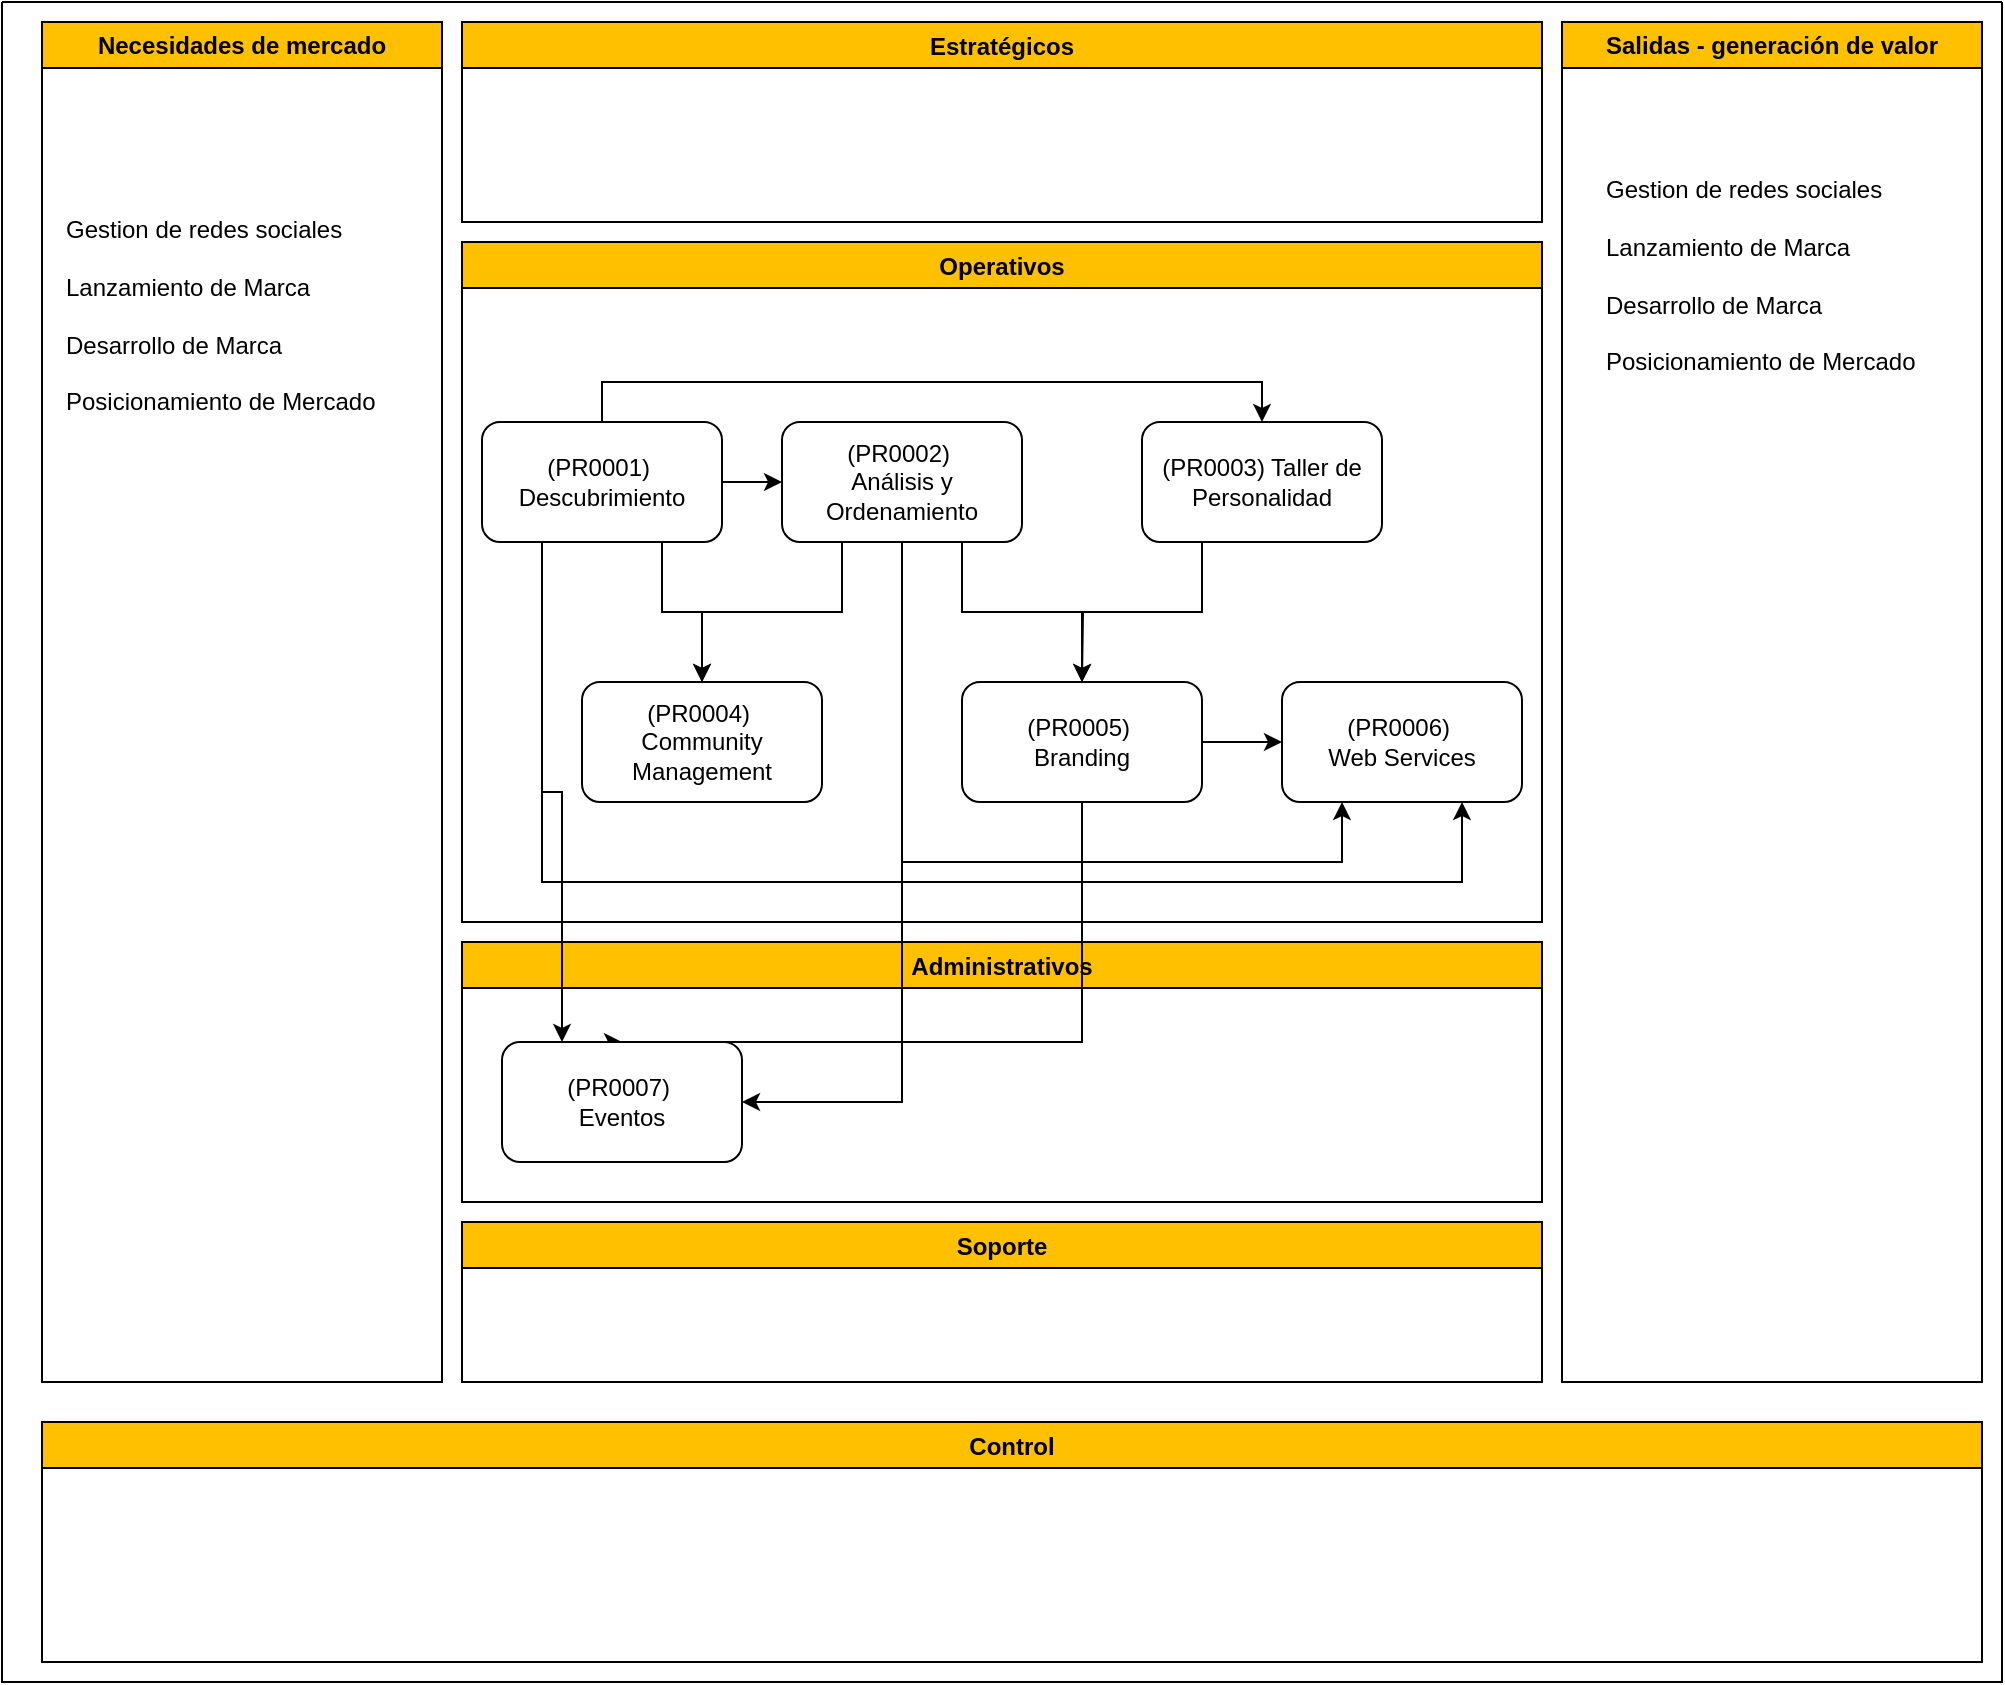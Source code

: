 <mxfile version="24.7.14" pages="4">
  <diagram name="Página-1" id="qACheUv4EkO8liwAzUcL">
    <mxGraphModel dx="2284" dy="772" grid="1" gridSize="10" guides="1" tooltips="1" connect="1" arrows="1" fold="1" page="1" pageScale="1" pageWidth="850" pageHeight="1100" math="0" shadow="0">
      <root>
        <mxCell id="0" />
        <mxCell id="1" parent="0" />
        <mxCell id="7ghBcvJQ042745n4Hg-b-3" value="Salidas - generación de valor" style="swimlane;whiteSpace=wrap;html=1;fillColor=#FFC000;fontColor=#000000;strokeColor=#000000;" vertex="1" parent="1">
          <mxGeometry x="610" y="190" width="210" height="680" as="geometry" />
        </mxCell>
        <mxCell id="7ghBcvJQ042745n4Hg-b-4" value="Estratégicos" style="swimlane;fillColor=#FFC000;" vertex="1" parent="1">
          <mxGeometry x="60" y="190" width="540" height="100" as="geometry" />
        </mxCell>
        <mxCell id="7ghBcvJQ042745n4Hg-b-5" value="Administrativos" style="swimlane;fillColor=#FFC000;" vertex="1" parent="1">
          <mxGeometry x="60" y="650" width="540" height="130" as="geometry" />
        </mxCell>
        <mxCell id="7ghBcvJQ042745n4Hg-b-6" value="Operativos" style="swimlane;fillColor=#FFC000;" vertex="1" parent="1">
          <mxGeometry x="60" y="300" width="540" height="340" as="geometry">
            <mxRectangle x="60" y="300" width="100" height="30" as="alternateBounds" />
          </mxGeometry>
        </mxCell>
        <mxCell id="7ghBcvJQ042745n4Hg-b-9" value="" style="swimlane;startSize=0;" vertex="1" parent="1">
          <mxGeometry x="-170" y="180" width="1000" height="840" as="geometry">
            <mxRectangle x="-170" y="180" width="50" height="40" as="alternateBounds" />
          </mxGeometry>
        </mxCell>
        <mxCell id="7ghBcvJQ042745n4Hg-b-19" style="edgeStyle=orthogonalEdgeStyle;rounded=0;orthogonalLoop=1;jettySize=auto;html=1;exitX=1;exitY=0.5;exitDx=0;exitDy=0;entryX=0;entryY=0.5;entryDx=0;entryDy=0;" edge="1" parent="7ghBcvJQ042745n4Hg-b-9" source="7ghBcvJQ042745n4Hg-b-12" target="7ghBcvJQ042745n4Hg-b-15">
          <mxGeometry relative="1" as="geometry" />
        </mxCell>
        <mxCell id="7ghBcvJQ042745n4Hg-b-20" style="edgeStyle=orthogonalEdgeStyle;rounded=0;orthogonalLoop=1;jettySize=auto;html=1;exitX=0.5;exitY=0;exitDx=0;exitDy=0;entryX=0.5;entryY=0;entryDx=0;entryDy=0;" edge="1" parent="7ghBcvJQ042745n4Hg-b-9" source="7ghBcvJQ042745n4Hg-b-12" target="7ghBcvJQ042745n4Hg-b-13">
          <mxGeometry relative="1" as="geometry" />
        </mxCell>
        <mxCell id="7ghBcvJQ042745n4Hg-b-21" style="edgeStyle=orthogonalEdgeStyle;rounded=0;orthogonalLoop=1;jettySize=auto;html=1;exitX=0.75;exitY=1;exitDx=0;exitDy=0;" edge="1" parent="7ghBcvJQ042745n4Hg-b-9" source="7ghBcvJQ042745n4Hg-b-12" target="7ghBcvJQ042745n4Hg-b-14">
          <mxGeometry relative="1" as="geometry" />
        </mxCell>
        <mxCell id="7ghBcvJQ042745n4Hg-b-26" style="edgeStyle=orthogonalEdgeStyle;rounded=0;orthogonalLoop=1;jettySize=auto;html=1;exitX=0.25;exitY=1;exitDx=0;exitDy=0;entryX=0.75;entryY=1;entryDx=0;entryDy=0;" edge="1" parent="7ghBcvJQ042745n4Hg-b-9" source="7ghBcvJQ042745n4Hg-b-12" target="7ghBcvJQ042745n4Hg-b-17">
          <mxGeometry relative="1" as="geometry">
            <Array as="points">
              <mxPoint x="270" y="440" />
              <mxPoint x="730" y="440" />
            </Array>
          </mxGeometry>
        </mxCell>
        <mxCell id="7ghBcvJQ042745n4Hg-b-31" style="edgeStyle=orthogonalEdgeStyle;rounded=0;orthogonalLoop=1;jettySize=auto;html=1;exitX=0.25;exitY=1;exitDx=0;exitDy=0;entryX=0.25;entryY=0;entryDx=0;entryDy=0;" edge="1" parent="7ghBcvJQ042745n4Hg-b-9" source="7ghBcvJQ042745n4Hg-b-12" target="7ghBcvJQ042745n4Hg-b-18">
          <mxGeometry relative="1" as="geometry" />
        </mxCell>
        <mxCell id="7ghBcvJQ042745n4Hg-b-12" value="(PR0001)&amp;nbsp;&lt;div&gt;&lt;span style=&quot;background-color: initial;&quot;&gt;Descubrimiento&lt;/span&gt;&lt;/div&gt;" style="rounded=1;html=1;whiteSpace=wrap;" vertex="1" parent="7ghBcvJQ042745n4Hg-b-9">
          <mxGeometry x="240" y="210" width="120" height="60" as="geometry" />
        </mxCell>
        <mxCell id="7ghBcvJQ042745n4Hg-b-29" style="edgeStyle=orthogonalEdgeStyle;rounded=0;orthogonalLoop=1;jettySize=auto;html=1;exitX=1;exitY=0.5;exitDx=0;exitDy=0;entryX=0;entryY=0.5;entryDx=0;entryDy=0;" edge="1" parent="7ghBcvJQ042745n4Hg-b-9" source="7ghBcvJQ042745n4Hg-b-16" target="7ghBcvJQ042745n4Hg-b-17">
          <mxGeometry relative="1" as="geometry" />
        </mxCell>
        <mxCell id="7ghBcvJQ042745n4Hg-b-33" style="edgeStyle=orthogonalEdgeStyle;rounded=0;orthogonalLoop=1;jettySize=auto;html=1;exitX=0.5;exitY=1;exitDx=0;exitDy=0;entryX=0.5;entryY=0;entryDx=0;entryDy=0;" edge="1" parent="7ghBcvJQ042745n4Hg-b-9" source="7ghBcvJQ042745n4Hg-b-16" target="7ghBcvJQ042745n4Hg-b-18">
          <mxGeometry relative="1" as="geometry">
            <Array as="points">
              <mxPoint x="540" y="520" />
              <mxPoint x="300" y="520" />
            </Array>
          </mxGeometry>
        </mxCell>
        <mxCell id="7ghBcvJQ042745n4Hg-b-16" value="(PR0005)&amp;nbsp;&lt;div&gt;&lt;span style=&quot;background-color: initial;&quot;&gt;Branding&lt;/span&gt;&lt;/div&gt;" style="rounded=1;html=1;whiteSpace=wrap;" vertex="1" parent="7ghBcvJQ042745n4Hg-b-9">
          <mxGeometry x="480" y="340" width="120" height="60" as="geometry" />
        </mxCell>
        <mxCell id="7ghBcvJQ042745n4Hg-b-22" style="edgeStyle=orthogonalEdgeStyle;rounded=0;orthogonalLoop=1;jettySize=auto;html=1;exitX=0.25;exitY=1;exitDx=0;exitDy=0;entryX=0.5;entryY=0;entryDx=0;entryDy=0;" edge="1" parent="7ghBcvJQ042745n4Hg-b-9" source="7ghBcvJQ042745n4Hg-b-15" target="7ghBcvJQ042745n4Hg-b-14">
          <mxGeometry relative="1" as="geometry" />
        </mxCell>
        <mxCell id="7ghBcvJQ042745n4Hg-b-24" style="edgeStyle=orthogonalEdgeStyle;rounded=0;orthogonalLoop=1;jettySize=auto;html=1;exitX=0.75;exitY=1;exitDx=0;exitDy=0;entryX=0.5;entryY=0;entryDx=0;entryDy=0;" edge="1" parent="7ghBcvJQ042745n4Hg-b-9" source="7ghBcvJQ042745n4Hg-b-15" target="7ghBcvJQ042745n4Hg-b-16">
          <mxGeometry relative="1" as="geometry" />
        </mxCell>
        <mxCell id="7ghBcvJQ042745n4Hg-b-27" style="edgeStyle=orthogonalEdgeStyle;rounded=0;orthogonalLoop=1;jettySize=auto;html=1;exitX=0.5;exitY=1;exitDx=0;exitDy=0;entryX=0.25;entryY=1;entryDx=0;entryDy=0;" edge="1" parent="7ghBcvJQ042745n4Hg-b-9" source="7ghBcvJQ042745n4Hg-b-15" target="7ghBcvJQ042745n4Hg-b-17">
          <mxGeometry relative="1" as="geometry">
            <Array as="points">
              <mxPoint x="450" y="430" />
              <mxPoint x="670" y="430" />
            </Array>
          </mxGeometry>
        </mxCell>
        <mxCell id="7ghBcvJQ042745n4Hg-b-32" style="edgeStyle=orthogonalEdgeStyle;rounded=0;orthogonalLoop=1;jettySize=auto;html=1;exitX=0.5;exitY=1;exitDx=0;exitDy=0;entryX=1;entryY=0.5;entryDx=0;entryDy=0;" edge="1" parent="7ghBcvJQ042745n4Hg-b-9" source="7ghBcvJQ042745n4Hg-b-15" target="7ghBcvJQ042745n4Hg-b-18">
          <mxGeometry relative="1" as="geometry" />
        </mxCell>
        <mxCell id="7ghBcvJQ042745n4Hg-b-15" value="(PR0002)&amp;nbsp;&lt;div&gt;&lt;span style=&quot;background-color: initial;&quot;&gt;Análisis y Ordenamiento&lt;/span&gt;&lt;/div&gt;" style="rounded=1;html=1;whiteSpace=wrap;" vertex="1" parent="7ghBcvJQ042745n4Hg-b-9">
          <mxGeometry x="390" y="210" width="120" height="60" as="geometry" />
        </mxCell>
        <mxCell id="7ghBcvJQ042745n4Hg-b-14" value="(PR0004)&amp;nbsp;&lt;div&gt;&lt;span style=&quot;background-color: initial;&quot;&gt;Community Management&lt;/span&gt;&lt;/div&gt;" style="rounded=1;html=1;whiteSpace=wrap;" vertex="1" parent="7ghBcvJQ042745n4Hg-b-9">
          <mxGeometry x="290" y="340" width="120" height="60" as="geometry" />
        </mxCell>
        <mxCell id="7ghBcvJQ042745n4Hg-b-25" style="edgeStyle=orthogonalEdgeStyle;rounded=0;orthogonalLoop=1;jettySize=auto;html=1;exitX=0.25;exitY=1;exitDx=0;exitDy=0;" edge="1" parent="7ghBcvJQ042745n4Hg-b-9" source="7ghBcvJQ042745n4Hg-b-13">
          <mxGeometry relative="1" as="geometry">
            <mxPoint x="540" y="340" as="targetPoint" />
          </mxGeometry>
        </mxCell>
        <mxCell id="7ghBcvJQ042745n4Hg-b-13" value="(PR0003) Taller de Personalidad" style="rounded=1;html=1;whiteSpace=wrap;" vertex="1" parent="7ghBcvJQ042745n4Hg-b-9">
          <mxGeometry x="570" y="210" width="120" height="60" as="geometry" />
        </mxCell>
        <mxCell id="7ghBcvJQ042745n4Hg-b-18" value="(PR0007)&amp;nbsp;&lt;div&gt;Eventos&lt;/div&gt;" style="rounded=1;html=1;whiteSpace=wrap;" vertex="1" parent="7ghBcvJQ042745n4Hg-b-9">
          <mxGeometry x="250" y="520" width="120" height="60" as="geometry" />
        </mxCell>
        <mxCell id="7ghBcvJQ042745n4Hg-b-17" value="(PR0006)&amp;nbsp;&lt;div&gt;Web Services&lt;/div&gt;" style="rounded=1;html=1;whiteSpace=wrap;" vertex="1" parent="7ghBcvJQ042745n4Hg-b-9">
          <mxGeometry x="640" y="340" width="120" height="60" as="geometry" />
        </mxCell>
        <mxCell id="7ghBcvJQ042745n4Hg-b-34" value="Gestion de redes sociales&lt;div&gt;&lt;br&gt;&lt;/div&gt;&lt;div style=&quot;&quot;&gt;Lanzamiento de Marca&lt;/div&gt;&lt;div style=&quot;&quot;&gt;&lt;br&gt;&lt;/div&gt;&lt;div style=&quot;&quot;&gt;Desarrollo de Marca&lt;/div&gt;&lt;div style=&quot;&quot;&gt;&lt;br&gt;&lt;/div&gt;&lt;div style=&quot;&quot;&gt;Posicionamiento de Mercado&lt;/div&gt;" style="text;html=1;align=left;verticalAlign=top;whiteSpace=wrap;rounded=0;" vertex="1" parent="7ghBcvJQ042745n4Hg-b-9">
          <mxGeometry x="30" y="100" width="180" height="340" as="geometry" />
        </mxCell>
        <mxCell id="7ghBcvJQ042745n4Hg-b-35" value="Gestion de redes sociales&lt;div&gt;&lt;br&gt;&lt;/div&gt;&lt;div style=&quot;&quot;&gt;Lanzamiento de Marca&lt;/div&gt;&lt;div style=&quot;&quot;&gt;&lt;br&gt;&lt;/div&gt;&lt;div style=&quot;&quot;&gt;Desarrollo de Marca&lt;/div&gt;&lt;div style=&quot;&quot;&gt;&lt;br&gt;&lt;/div&gt;&lt;div style=&quot;&quot;&gt;Posicionamiento de Mercado&lt;/div&gt;" style="text;html=1;align=left;verticalAlign=top;whiteSpace=wrap;rounded=0;" vertex="1" parent="7ghBcvJQ042745n4Hg-b-9">
          <mxGeometry x="800" y="80" width="180" height="340" as="geometry" />
        </mxCell>
        <mxCell id="7ghBcvJQ042745n4Hg-b-7" value="Control" style="swimlane;fillColor=#FFC000;" vertex="1" parent="7ghBcvJQ042745n4Hg-b-9">
          <mxGeometry x="20" y="710" width="970" height="120" as="geometry" />
        </mxCell>
        <mxCell id="7ghBcvJQ042745n4Hg-b-8" value="Soporte" style="swimlane;fillColor=#FFC000;" vertex="1" parent="1">
          <mxGeometry x="60" y="790" width="540" height="80" as="geometry">
            <mxRectangle x="60" y="790" width="80" height="30" as="alternateBounds" />
          </mxGeometry>
        </mxCell>
        <mxCell id="7ghBcvJQ042745n4Hg-b-38" value="Necesidades de mercado" style="swimlane;whiteSpace=wrap;html=1;fillColor=#FFC000;strokeColor=#000000;" vertex="1" parent="1">
          <mxGeometry x="-150" y="190" width="200" height="680" as="geometry" />
        </mxCell>
      </root>
    </mxGraphModel>
  </diagram>
  <diagram name="Finca San Juan Bosco" id="jCxNES3dfq-0GgchhEaF">
    <mxGraphModel dx="2899" dy="1103" grid="1" gridSize="10" guides="1" tooltips="1" connect="1" arrows="1" fold="1" page="1" pageScale="1" pageWidth="850" pageHeight="1100" math="0" shadow="0">
      <root>
        <mxCell id="rOLu9eMjw-gonEeQVmoe-0" />
        <mxCell id="rOLu9eMjw-gonEeQVmoe-1" parent="rOLu9eMjw-gonEeQVmoe-0" />
        <mxCell id="rOLu9eMjw-gonEeQVmoe-2" value="Salidas - generación de valor" style="swimlane;whiteSpace=wrap;html=1;fillColor=#FFC000;fontColor=#000000;strokeColor=#000000;" vertex="1" parent="rOLu9eMjw-gonEeQVmoe-1">
          <mxGeometry x="610" y="190" width="210" height="680" as="geometry" />
        </mxCell>
        <mxCell id="rOLu9eMjw-gonEeQVmoe-3" value="Estratégicos" style="swimlane;fillColor=#FFC000;" vertex="1" parent="rOLu9eMjw-gonEeQVmoe-1">
          <mxGeometry x="60" y="190" width="540" height="100" as="geometry" />
        </mxCell>
        <mxCell id="rOLu9eMjw-gonEeQVmoe-4" value="Administrativos" style="swimlane;fillColor=#FFC000;" vertex="1" parent="rOLu9eMjw-gonEeQVmoe-1">
          <mxGeometry x="60" y="650" width="540" height="130" as="geometry" />
        </mxCell>
        <mxCell id="rOLu9eMjw-gonEeQVmoe-5" value="Operativos" style="swimlane;fillColor=#FFC000;" vertex="1" parent="rOLu9eMjw-gonEeQVmoe-1">
          <mxGeometry x="60" y="300" width="540" height="340" as="geometry">
            <mxRectangle x="60" y="300" width="100" height="30" as="alternateBounds" />
          </mxGeometry>
        </mxCell>
        <mxCell id="rOLu9eMjw-gonEeQVmoe-6" value="" style="swimlane;startSize=0;" vertex="1" parent="rOLu9eMjw-gonEeQVmoe-1">
          <mxGeometry x="-170" y="180" width="1000" height="840" as="geometry">
            <mxRectangle x="-170" y="180" width="50" height="40" as="alternateBounds" />
          </mxGeometry>
        </mxCell>
        <mxCell id="rOLu9eMjw-gonEeQVmoe-7" style="edgeStyle=orthogonalEdgeStyle;rounded=0;orthogonalLoop=1;jettySize=auto;html=1;exitX=1;exitY=0.5;exitDx=0;exitDy=0;entryX=0;entryY=0.5;entryDx=0;entryDy=0;" edge="1" parent="rOLu9eMjw-gonEeQVmoe-6" source="rOLu9eMjw-gonEeQVmoe-12" target="rOLu9eMjw-gonEeQVmoe-20">
          <mxGeometry relative="1" as="geometry" />
        </mxCell>
        <mxCell id="rOLu9eMjw-gonEeQVmoe-8" style="edgeStyle=orthogonalEdgeStyle;rounded=0;orthogonalLoop=1;jettySize=auto;html=1;exitX=0.5;exitY=0;exitDx=0;exitDy=0;entryX=0.5;entryY=0;entryDx=0;entryDy=0;" edge="1" parent="rOLu9eMjw-gonEeQVmoe-6" source="rOLu9eMjw-gonEeQVmoe-12" target="rOLu9eMjw-gonEeQVmoe-23">
          <mxGeometry relative="1" as="geometry" />
        </mxCell>
        <mxCell id="rOLu9eMjw-gonEeQVmoe-9" style="edgeStyle=orthogonalEdgeStyle;rounded=0;orthogonalLoop=1;jettySize=auto;html=1;exitX=0.75;exitY=1;exitDx=0;exitDy=0;" edge="1" parent="rOLu9eMjw-gonEeQVmoe-6" source="rOLu9eMjw-gonEeQVmoe-12" target="rOLu9eMjw-gonEeQVmoe-21">
          <mxGeometry relative="1" as="geometry" />
        </mxCell>
        <mxCell id="rOLu9eMjw-gonEeQVmoe-10" style="edgeStyle=orthogonalEdgeStyle;rounded=0;orthogonalLoop=1;jettySize=auto;html=1;exitX=0.25;exitY=1;exitDx=0;exitDy=0;entryX=0.75;entryY=1;entryDx=0;entryDy=0;" edge="1" parent="rOLu9eMjw-gonEeQVmoe-6" source="rOLu9eMjw-gonEeQVmoe-12" target="rOLu9eMjw-gonEeQVmoe-25">
          <mxGeometry relative="1" as="geometry">
            <Array as="points">
              <mxPoint x="270" y="440" />
              <mxPoint x="730" y="440" />
            </Array>
          </mxGeometry>
        </mxCell>
        <mxCell id="rOLu9eMjw-gonEeQVmoe-11" style="edgeStyle=orthogonalEdgeStyle;rounded=0;orthogonalLoop=1;jettySize=auto;html=1;exitX=0.25;exitY=1;exitDx=0;exitDy=0;entryX=0.25;entryY=0;entryDx=0;entryDy=0;" edge="1" parent="rOLu9eMjw-gonEeQVmoe-6" source="rOLu9eMjw-gonEeQVmoe-12" target="rOLu9eMjw-gonEeQVmoe-24">
          <mxGeometry relative="1" as="geometry" />
        </mxCell>
        <mxCell id="rOLu9eMjw-gonEeQVmoe-12" value="(PR0001)&amp;nbsp;&lt;div&gt;&lt;span style=&quot;background-color: initial;&quot;&gt;Descubrimiento&lt;/span&gt;&lt;/div&gt;" style="rounded=1;html=1;whiteSpace=wrap;" vertex="1" parent="rOLu9eMjw-gonEeQVmoe-6">
          <mxGeometry x="240" y="210" width="120" height="60" as="geometry" />
        </mxCell>
        <mxCell id="rOLu9eMjw-gonEeQVmoe-13" style="edgeStyle=orthogonalEdgeStyle;rounded=0;orthogonalLoop=1;jettySize=auto;html=1;exitX=1;exitY=0.5;exitDx=0;exitDy=0;entryX=0;entryY=0.5;entryDx=0;entryDy=0;" edge="1" parent="rOLu9eMjw-gonEeQVmoe-6" source="rOLu9eMjw-gonEeQVmoe-15" target="rOLu9eMjw-gonEeQVmoe-25">
          <mxGeometry relative="1" as="geometry" />
        </mxCell>
        <mxCell id="rOLu9eMjw-gonEeQVmoe-14" style="edgeStyle=orthogonalEdgeStyle;rounded=0;orthogonalLoop=1;jettySize=auto;html=1;exitX=0.5;exitY=1;exitDx=0;exitDy=0;entryX=0.5;entryY=0;entryDx=0;entryDy=0;" edge="1" parent="rOLu9eMjw-gonEeQVmoe-6" source="rOLu9eMjw-gonEeQVmoe-15" target="rOLu9eMjw-gonEeQVmoe-24">
          <mxGeometry relative="1" as="geometry">
            <Array as="points">
              <mxPoint x="540" y="520" />
              <mxPoint x="300" y="520" />
            </Array>
          </mxGeometry>
        </mxCell>
        <mxCell id="rOLu9eMjw-gonEeQVmoe-15" value="(PR0005)&amp;nbsp;&lt;div&gt;&lt;span style=&quot;background-color: initial;&quot;&gt;Branding&lt;/span&gt;&lt;/div&gt;" style="rounded=1;html=1;whiteSpace=wrap;" vertex="1" parent="rOLu9eMjw-gonEeQVmoe-6">
          <mxGeometry x="480" y="340" width="120" height="60" as="geometry" />
        </mxCell>
        <mxCell id="rOLu9eMjw-gonEeQVmoe-16" style="edgeStyle=orthogonalEdgeStyle;rounded=0;orthogonalLoop=1;jettySize=auto;html=1;exitX=0.25;exitY=1;exitDx=0;exitDy=0;entryX=0.5;entryY=0;entryDx=0;entryDy=0;" edge="1" parent="rOLu9eMjw-gonEeQVmoe-6" source="rOLu9eMjw-gonEeQVmoe-20" target="rOLu9eMjw-gonEeQVmoe-21">
          <mxGeometry relative="1" as="geometry" />
        </mxCell>
        <mxCell id="rOLu9eMjw-gonEeQVmoe-17" style="edgeStyle=orthogonalEdgeStyle;rounded=0;orthogonalLoop=1;jettySize=auto;html=1;exitX=0.75;exitY=1;exitDx=0;exitDy=0;entryX=0.5;entryY=0;entryDx=0;entryDy=0;" edge="1" parent="rOLu9eMjw-gonEeQVmoe-6" source="rOLu9eMjw-gonEeQVmoe-20" target="rOLu9eMjw-gonEeQVmoe-15">
          <mxGeometry relative="1" as="geometry" />
        </mxCell>
        <mxCell id="rOLu9eMjw-gonEeQVmoe-18" style="edgeStyle=orthogonalEdgeStyle;rounded=0;orthogonalLoop=1;jettySize=auto;html=1;exitX=0.5;exitY=1;exitDx=0;exitDy=0;entryX=0.25;entryY=1;entryDx=0;entryDy=0;" edge="1" parent="rOLu9eMjw-gonEeQVmoe-6" source="rOLu9eMjw-gonEeQVmoe-20" target="rOLu9eMjw-gonEeQVmoe-25">
          <mxGeometry relative="1" as="geometry">
            <Array as="points">
              <mxPoint x="450" y="430" />
              <mxPoint x="670" y="430" />
            </Array>
          </mxGeometry>
        </mxCell>
        <mxCell id="rOLu9eMjw-gonEeQVmoe-19" style="edgeStyle=orthogonalEdgeStyle;rounded=0;orthogonalLoop=1;jettySize=auto;html=1;exitX=0.5;exitY=1;exitDx=0;exitDy=0;entryX=1;entryY=0.5;entryDx=0;entryDy=0;" edge="1" parent="rOLu9eMjw-gonEeQVmoe-6" source="rOLu9eMjw-gonEeQVmoe-20" target="rOLu9eMjw-gonEeQVmoe-24">
          <mxGeometry relative="1" as="geometry" />
        </mxCell>
        <mxCell id="rOLu9eMjw-gonEeQVmoe-20" value="(PR0002)&amp;nbsp;&lt;div&gt;&lt;span style=&quot;background-color: initial;&quot;&gt;Análisis y Ordenamiento&lt;/span&gt;&lt;/div&gt;" style="rounded=1;html=1;whiteSpace=wrap;" vertex="1" parent="rOLu9eMjw-gonEeQVmoe-6">
          <mxGeometry x="390" y="210" width="120" height="60" as="geometry" />
        </mxCell>
        <mxCell id="rOLu9eMjw-gonEeQVmoe-21" value="(PR0004)&amp;nbsp;&lt;div&gt;&lt;span style=&quot;background-color: initial;&quot;&gt;Community Management&lt;/span&gt;&lt;/div&gt;" style="rounded=1;html=1;whiteSpace=wrap;" vertex="1" parent="rOLu9eMjw-gonEeQVmoe-6">
          <mxGeometry x="290" y="340" width="120" height="60" as="geometry" />
        </mxCell>
        <mxCell id="rOLu9eMjw-gonEeQVmoe-22" style="edgeStyle=orthogonalEdgeStyle;rounded=0;orthogonalLoop=1;jettySize=auto;html=1;exitX=0.25;exitY=1;exitDx=0;exitDy=0;" edge="1" parent="rOLu9eMjw-gonEeQVmoe-6" source="rOLu9eMjw-gonEeQVmoe-23">
          <mxGeometry relative="1" as="geometry">
            <mxPoint x="540" y="340" as="targetPoint" />
          </mxGeometry>
        </mxCell>
        <mxCell id="rOLu9eMjw-gonEeQVmoe-23" value="(PR0003) Taller de Personalidad" style="rounded=1;html=1;whiteSpace=wrap;" vertex="1" parent="rOLu9eMjw-gonEeQVmoe-6">
          <mxGeometry x="570" y="210" width="120" height="60" as="geometry" />
        </mxCell>
        <mxCell id="rOLu9eMjw-gonEeQVmoe-24" value="(PR0007)&amp;nbsp;&lt;div&gt;Eventos&lt;/div&gt;" style="rounded=1;html=1;whiteSpace=wrap;" vertex="1" parent="rOLu9eMjw-gonEeQVmoe-6">
          <mxGeometry x="250" y="520" width="120" height="60" as="geometry" />
        </mxCell>
        <mxCell id="rOLu9eMjw-gonEeQVmoe-25" value="(PR0006)&amp;nbsp;&lt;div&gt;Web Services&lt;/div&gt;" style="rounded=1;html=1;whiteSpace=wrap;" vertex="1" parent="rOLu9eMjw-gonEeQVmoe-6">
          <mxGeometry x="640" y="340" width="120" height="60" as="geometry" />
        </mxCell>
        <mxCell id="rOLu9eMjw-gonEeQVmoe-26" value="Gestion de redes sociales&lt;div&gt;&lt;br&gt;&lt;/div&gt;&lt;div style=&quot;&quot;&gt;Lanzamiento de Marca&lt;/div&gt;&lt;div style=&quot;&quot;&gt;&lt;br&gt;&lt;/div&gt;&lt;div style=&quot;&quot;&gt;Desarrollo de Marca&lt;/div&gt;&lt;div style=&quot;&quot;&gt;&lt;br&gt;&lt;/div&gt;&lt;div style=&quot;&quot;&gt;Posicionamiento de Mercado&lt;/div&gt;" style="text;html=1;align=left;verticalAlign=top;whiteSpace=wrap;rounded=0;" vertex="1" parent="rOLu9eMjw-gonEeQVmoe-6">
          <mxGeometry x="30" y="100" width="180" height="340" as="geometry" />
        </mxCell>
        <mxCell id="rOLu9eMjw-gonEeQVmoe-27" value="Gestion de redes sociales&lt;div&gt;&lt;br&gt;&lt;/div&gt;&lt;div style=&quot;&quot;&gt;Lanzamiento de Marca&lt;/div&gt;&lt;div style=&quot;&quot;&gt;&lt;br&gt;&lt;/div&gt;&lt;div style=&quot;&quot;&gt;Desarrollo de Marca&lt;/div&gt;&lt;div style=&quot;&quot;&gt;&lt;br&gt;&lt;/div&gt;&lt;div style=&quot;&quot;&gt;Posicionamiento de Mercado&lt;/div&gt;" style="text;html=1;align=left;verticalAlign=top;whiteSpace=wrap;rounded=0;" vertex="1" parent="rOLu9eMjw-gonEeQVmoe-6">
          <mxGeometry x="800" y="80" width="180" height="340" as="geometry" />
        </mxCell>
        <mxCell id="rOLu9eMjw-gonEeQVmoe-28" value="Control" style="swimlane;fillColor=#FFC000;" vertex="1" parent="rOLu9eMjw-gonEeQVmoe-6">
          <mxGeometry x="20" y="710" width="970" height="120" as="geometry" />
        </mxCell>
        <mxCell id="rOLu9eMjw-gonEeQVmoe-29" value="Soporte" style="swimlane;fillColor=#FFC000;" vertex="1" parent="rOLu9eMjw-gonEeQVmoe-1">
          <mxGeometry x="60" y="790" width="540" height="80" as="geometry">
            <mxRectangle x="60" y="790" width="80" height="30" as="alternateBounds" />
          </mxGeometry>
        </mxCell>
        <mxCell id="rOLu9eMjw-gonEeQVmoe-30" value="Necesidades de mercado" style="swimlane;whiteSpace=wrap;html=1;fillColor=#FFC000;strokeColor=#000000;" vertex="1" parent="rOLu9eMjw-gonEeQVmoe-1">
          <mxGeometry x="-150" y="190" width="200" height="680" as="geometry" />
        </mxCell>
      </root>
    </mxGraphModel>
  </diagram>
  <diagram id="MbDG0-9gW3XSiTttbU3-" name="Página-3">
    <mxGraphModel dx="1434" dy="772" grid="1" gridSize="10" guides="1" tooltips="1" connect="1" arrows="1" fold="1" page="1" pageScale="1" pageWidth="850" pageHeight="1100" math="0" shadow="0">
      <root>
        <mxCell id="0" />
        <mxCell id="1" parent="0" />
        <mxCell id="EFEHwVIPuJZlkF2s-76Y-3" value="Gestión de Ganado" style="ellipse;whiteSpace=wrap;html=1;aspect=fixed;" vertex="1" parent="1">
          <mxGeometry x="280" y="70" width="140" height="140" as="geometry" />
        </mxCell>
        <mxCell id="EFEHwVIPuJZlkF2s-76Y-4" value="Gestión de Maquinaria Forestal" style="ellipse;whiteSpace=wrap;html=1;aspect=fixed;" vertex="1" parent="1">
          <mxGeometry x="590" y="230" width="140" height="140" as="geometry" />
        </mxCell>
        <mxCell id="EFEHwVIPuJZlkF2s-76Y-5" value="Gestión de Maquinaria Agrícola" style="ellipse;whiteSpace=wrap;html=1;aspect=fixed;" vertex="1" parent="1">
          <mxGeometry x="210" y="230" width="140" height="140" as="geometry" />
        </mxCell>
        <mxCell id="EFEHwVIPuJZlkF2s-76Y-6" value="Gestión Forestal" style="ellipse;whiteSpace=wrap;html=1;aspect=fixed;" vertex="1" parent="1">
          <mxGeometry x="510" y="70" width="140" height="140" as="geometry" />
        </mxCell>
        <mxCell id="EFEHwVIPuJZlkF2s-76Y-7" value="Finanzas" style="ellipse;whiteSpace=wrap;html=1;aspect=fixed;" vertex="1" parent="1">
          <mxGeometry x="480" y="470" width="140" height="140" as="geometry" />
        </mxCell>
        <mxCell id="EFEHwVIPuJZlkF2s-76Y-8" value="Arrendamientos" style="ellipse;whiteSpace=wrap;html=1;aspect=fixed;" vertex="1" parent="1">
          <mxGeometry x="270" y="470" width="140" height="140" as="geometry" />
        </mxCell>
        <mxCell id="EFEHwVIPuJZlkF2s-76Y-9" value="Gestión Campos de Pastoreo" style="ellipse;whiteSpace=wrap;html=1;aspect=fixed;" vertex="1" parent="1">
          <mxGeometry x="110" y="70" width="140" height="140" as="geometry" />
        </mxCell>
      </root>
    </mxGraphModel>
  </diagram>
  <diagram id="ytr2BMaVXfbYTs0FCxOI" name="Página-4">
    <mxGraphModel dx="2607" dy="1404" grid="1" gridSize="10" guides="1" tooltips="1" connect="1" arrows="1" fold="1" page="1" pageScale="1" pageWidth="850" pageHeight="1100" math="0" shadow="0">
      <root>
        <mxCell id="0" />
        <mxCell id="1" parent="0" />
        <mxCell id="z2PNZBZcIhWz65c71THJ-30" value="Control" style="swimlane;" vertex="1" parent="1">
          <mxGeometry x="21" y="1934" width="1640" height="170" as="geometry">
            <mxRectangle x="40" y="2040" width="80" height="30" as="alternateBounds" />
          </mxGeometry>
        </mxCell>
        <mxCell id="z2PNZBZcIhWz65c71THJ-31" value="Control-02. Producción Ganadera" style="swimlane;" vertex="1" parent="z2PNZBZcIhWz65c71THJ-30">
          <mxGeometry x="76" y="43" width="210" height="110" as="geometry">
            <mxRectangle x="40" y="80" width="220" height="30" as="alternateBounds" />
          </mxGeometry>
        </mxCell>
        <mxCell id="z2PNZBZcIhWz65c71THJ-32" value="Actualización de Listas de ganado" style="rounded=1;whiteSpace=wrap;html=1;" vertex="1" parent="z2PNZBZcIhWz65c71THJ-31">
          <mxGeometry x="49" y="34" width="120" height="60" as="geometry" />
        </mxCell>
        <mxCell id="z2PNZBZcIhWz65c71THJ-33" value="Control-04. Operaciones y Logística" style="swimlane;" vertex="1" parent="z2PNZBZcIhWz65c71THJ-30">
          <mxGeometry x="339" y="42" width="560" height="110" as="geometry">
            <mxRectangle x="30" y="270" width="230" height="30" as="alternateBounds" />
          </mxGeometry>
        </mxCell>
        <mxCell id="z2PNZBZcIhWz65c71THJ-34" value="Ingreso de datos de control" style="rounded=1;whiteSpace=wrap;html=1;" vertex="1" parent="z2PNZBZcIhWz65c71THJ-33">
          <mxGeometry x="25" y="40" width="120" height="60" as="geometry" />
        </mxCell>
        <mxCell id="z2PNZBZcIhWz65c71THJ-35" value="Revisión de histórico de reparaciones" style="rounded=1;whiteSpace=wrap;html=1;" vertex="1" parent="z2PNZBZcIhWz65c71THJ-33">
          <mxGeometry x="160" y="40" width="120" height="60" as="geometry" />
        </mxCell>
        <mxCell id="z2PNZBZcIhWz65c71THJ-36" value="Verificación de reportes de consumos" style="rounded=1;whiteSpace=wrap;html=1;" vertex="1" parent="z2PNZBZcIhWz65c71THJ-33">
          <mxGeometry x="290" y="40" width="120" height="60" as="geometry" />
        </mxCell>
        <mxCell id="z2PNZBZcIhWz65c71THJ-37" value="Reparación de maquinaria (mayores)" style="rounded=1;whiteSpace=wrap;html=1;" vertex="1" parent="z2PNZBZcIhWz65c71THJ-33">
          <mxGeometry x="420" y="40" width="120" height="60" as="geometry" />
        </mxCell>
        <mxCell id="z2PNZBZcIhWz65c71THJ-38" value="Control-07. Finanzas y Contabilidad" style="swimlane;" vertex="1" parent="z2PNZBZcIhWz65c71THJ-30">
          <mxGeometry x="954" y="43" width="285" height="110" as="geometry">
            <mxRectangle x="35" y="220" width="230" height="30" as="alternateBounds" />
          </mxGeometry>
        </mxCell>
        <mxCell id="z2PNZBZcIhWz65c71THJ-39" value="Control de saldos de proveedores" style="rounded=1;whiteSpace=wrap;html=1;" vertex="1" parent="z2PNZBZcIhWz65c71THJ-38">
          <mxGeometry x="10" y="33" width="120" height="60" as="geometry" />
        </mxCell>
        <mxCell id="z2PNZBZcIhWz65c71THJ-40" value="Validación de pagos repetidos" style="rounded=1;whiteSpace=wrap;html=1;" vertex="1" parent="z2PNZBZcIhWz65c71THJ-38">
          <mxGeometry x="140" y="33" width="120" height="60" as="geometry" />
        </mxCell>
        <mxCell id="z2PNZBZcIhWz65c71THJ-41" value="Control-13. Legal y Cumplimiento" style="swimlane;" vertex="1" parent="z2PNZBZcIhWz65c71THJ-30">
          <mxGeometry x="1296" y="43" width="220" height="110" as="geometry">
            <mxRectangle x="40" y="140" width="220" height="30" as="alternateBounds" />
          </mxGeometry>
        </mxCell>
        <mxCell id="z2PNZBZcIhWz65c71THJ-42" value="Control de saldo de volumen INAB" style="rounded=1;whiteSpace=wrap;html=1;" vertex="1" parent="z2PNZBZcIhWz65c71THJ-41">
          <mxGeometry x="49" y="36" width="120" height="60" as="geometry" />
        </mxCell>
        <mxCell id="z2PNZBZcIhWz65c71THJ-43" value="Estrategico" style="swimlane;" vertex="1" parent="1">
          <mxGeometry x="151" y="70" width="1310" height="420" as="geometry">
            <mxRectangle x="80" y="120" width="100" height="30" as="alternateBounds" />
          </mxGeometry>
        </mxCell>
        <mxCell id="z2PNZBZcIhWz65c71THJ-47" value="Estrategico-02. Producción Ganadera" style="swimlane;" vertex="1" parent="z2PNZBZcIhWz65c71THJ-43">
          <mxGeometry x="240" y="170" width="310" height="110" as="geometry">
            <mxRectangle x="290" y="170" width="240" height="30" as="alternateBounds" />
          </mxGeometry>
        </mxCell>
        <mxCell id="z2PNZBZcIhWz65c71THJ-48" value="Otros trabajos por especificar en ganado" style="rounded=1;whiteSpace=wrap;html=1;" vertex="1" parent="z2PNZBZcIhWz65c71THJ-47">
          <mxGeometry x="18" y="32" width="120" height="60" as="geometry" />
        </mxCell>
        <mxCell id="z2PNZBZcIhWz65c71THJ-49" value="Pesa de ganado" style="rounded=1;whiteSpace=wrap;html=1;" vertex="1" parent="z2PNZBZcIhWz65c71THJ-47">
          <mxGeometry x="153" y="32" width="120" height="60" as="geometry" />
        </mxCell>
        <mxCell id="z2PNZBZcIhWz65c71THJ-50" value="Estrategico-03. Producción Forestal y Maderera" style="swimlane;" vertex="1" parent="z2PNZBZcIhWz65c71THJ-43">
          <mxGeometry x="16" y="50" width="684" height="100" as="geometry">
            <mxRectangle x="265" y="30" width="300" height="30" as="alternateBounds" />
          </mxGeometry>
        </mxCell>
        <mxCell id="z2PNZBZcIhWz65c71THJ-51" value="Clasificación de calidad de maderas" style="rounded=1;whiteSpace=wrap;html=1;" vertex="1" parent="z2PNZBZcIhWz65c71THJ-50">
          <mxGeometry x="276" y="31" width="120" height="60" as="geometry" />
        </mxCell>
        <mxCell id="z2PNZBZcIhWz65c71THJ-52" value="Siembra de pilones - Melina" style="rounded=1;whiteSpace=wrap;html=1;" vertex="1" parent="z2PNZBZcIhWz65c71THJ-50">
          <mxGeometry x="409" y="31" width="120" height="60" as="geometry" />
        </mxCell>
        <mxCell id="z2PNZBZcIhWz65c71THJ-53" value="Siembra de semilla - Melina" style="rounded=1;whiteSpace=wrap;html=1;" vertex="1" parent="z2PNZBZcIhWz65c71THJ-50">
          <mxGeometry x="540" y="31" width="120" height="60" as="geometry" />
        </mxCell>
        <mxCell id="z2PNZBZcIhWz65c71THJ-54" value="Planificación de tala" style="rounded=1;whiteSpace=wrap;html=1;" vertex="1" parent="z2PNZBZcIhWz65c71THJ-50">
          <mxGeometry x="10" y="31" width="120" height="60" as="geometry" />
        </mxCell>
        <mxCell id="z2PNZBZcIhWz65c71THJ-55" value="Tala y Corte final" style="rounded=1;whiteSpace=wrap;html=1;" vertex="1" parent="z2PNZBZcIhWz65c71THJ-50">
          <mxGeometry x="142" y="31" width="120" height="60" as="geometry" />
        </mxCell>
        <mxCell id="z2PNZBZcIhWz65c71THJ-56" value="Estrategico-05. Control de Calidad" style="swimlane;" vertex="1" parent="z2PNZBZcIhWz65c71THJ-43">
          <mxGeometry x="12.5" y="170" width="210" height="110" as="geometry">
            <mxRectangle x="20" y="150" width="220" height="30" as="alternateBounds" />
          </mxGeometry>
        </mxCell>
        <mxCell id="z2PNZBZcIhWz65c71THJ-57" value="Supervisión de proceso general de transformación" style="rounded=1;whiteSpace=wrap;html=1;" vertex="1" parent="z2PNZBZcIhWz65c71THJ-56">
          <mxGeometry x="37.5" y="40" width="120" height="60" as="geometry" />
        </mxCell>
        <mxCell id="z2PNZBZcIhWz65c71THJ-58" value="Estrategico-06. Ventas y Marketing" style="swimlane;" vertex="1" parent="z2PNZBZcIhWz65c71THJ-43">
          <mxGeometry x="563" y="194" width="697" height="190" as="geometry">
            <mxRectangle x="20" y="180" width="230" height="30" as="alternateBounds" />
          </mxGeometry>
        </mxCell>
        <mxCell id="z2PNZBZcIhWz65c71THJ-59" value="Arrendamiento de tierras para siembra de caña" style="rounded=1;whiteSpace=wrap;html=1;" vertex="1" parent="z2PNZBZcIhWz65c71THJ-58">
          <mxGeometry x="144" y="106" width="120" height="60" as="geometry" />
        </mxCell>
        <mxCell id="z2PNZBZcIhWz65c71THJ-60" value="Arrendamiento de tierras para siembra de maiz" style="rounded=1;whiteSpace=wrap;html=1;" vertex="1" parent="z2PNZBZcIhWz65c71THJ-58">
          <mxGeometry x="558" y="34" width="120" height="60" as="geometry" />
        </mxCell>
        <mxCell id="z2PNZBZcIhWz65c71THJ-61" value="Seguimiento a terrenos con arrendatario" style="rounded=1;whiteSpace=wrap;html=1;" vertex="1" parent="z2PNZBZcIhWz65c71THJ-58">
          <mxGeometry x="10" y="34" width="120" height="60" as="geometry" />
        </mxCell>
        <mxCell id="z2PNZBZcIhWz65c71THJ-62" value="Venta de ganado" style="rounded=1;whiteSpace=wrap;html=1;" vertex="1" parent="z2PNZBZcIhWz65c71THJ-58">
          <mxGeometry x="144" y="34" width="120" height="60" as="geometry" />
        </mxCell>
        <mxCell id="z2PNZBZcIhWz65c71THJ-63" value="Busqueda de clientes" style="rounded=1;whiteSpace=wrap;html=1;" vertex="1" parent="z2PNZBZcIhWz65c71THJ-58">
          <mxGeometry x="283" y="34" width="120" height="60" as="geometry" />
        </mxCell>
        <mxCell id="z2PNZBZcIhWz65c71THJ-64" value="Definición de precio" style="rounded=1;whiteSpace=wrap;html=1;" vertex="1" parent="z2PNZBZcIhWz65c71THJ-58">
          <mxGeometry x="420" y="34" width="120" height="60" as="geometry" />
        </mxCell>
        <mxCell id="z2PNZBZcIhWz65c71THJ-65" value="Gestión de Clientes recurrentes" style="rounded=1;whiteSpace=wrap;html=1;" vertex="1" parent="z2PNZBZcIhWz65c71THJ-58">
          <mxGeometry x="10" y="106" width="120" height="60" as="geometry" />
        </mxCell>
        <mxCell id="z2PNZBZcIhWz65c71THJ-66" value="Estrategico-09. Investigación y Desarrollo" style="swimlane;" vertex="1" parent="z2PNZBZcIhWz65c71THJ-43">
          <mxGeometry x="1005" y="45" width="280" height="110" as="geometry">
            <mxRectangle x="20" y="220" width="260" height="30" as="alternateBounds" />
          </mxGeometry>
        </mxCell>
        <mxCell id="z2PNZBZcIhWz65c71THJ-67" value="Innovación (RyD forestal)" style="rounded=1;whiteSpace=wrap;html=1;" vertex="1" parent="z2PNZBZcIhWz65c71THJ-66">
          <mxGeometry x="70" y="36" width="120" height="60" as="geometry" />
        </mxCell>
        <mxCell id="z2PNZBZcIhWz65c71THJ-68" value="Estrategico-12. Compras y Suministros" style="swimlane;" vertex="1" parent="z2PNZBZcIhWz65c71THJ-43">
          <mxGeometry x="16" y="300" width="245" height="110" as="geometry">
            <mxRectangle x="15" y="300" width="250" height="30" as="alternateBounds" />
          </mxGeometry>
        </mxCell>
        <mxCell id="z2PNZBZcIhWz65c71THJ-69" value="Compra de semilla - Melina" style="rounded=1;whiteSpace=wrap;html=1;" vertex="1" parent="z2PNZBZcIhWz65c71THJ-68">
          <mxGeometry x="55" y="37" width="120" height="60" as="geometry" />
        </mxCell>
        <mxCell id="z2PNZBZcIhWz65c71THJ-70" value="Estrategico-13. Legal y Cumplimiento" style="swimlane;" vertex="1" parent="z2PNZBZcIhWz65c71THJ-43">
          <mxGeometry x="300" y="300" width="240" height="110" as="geometry">
            <mxRectangle x="20" y="260" width="240" height="30" as="alternateBounds" />
          </mxGeometry>
        </mxCell>
        <mxCell id="z2PNZBZcIhWz65c71THJ-71" value="Licencia de tratamiento termico de tarimas con MAGA" style="rounded=1;whiteSpace=wrap;html=1;" vertex="1" parent="z2PNZBZcIhWz65c71THJ-70">
          <mxGeometry x="56" y="35" width="120" height="60" as="geometry" />
        </mxCell>
        <mxCell id="z2PNZBZcIhWz65c71THJ-44" value="Estrategico-01. Dirección General" style="swimlane;" vertex="1" parent="z2PNZBZcIhWz65c71THJ-43">
          <mxGeometry x="714" y="45" width="280" height="110" as="geometry">
            <mxRectangle x="20" y="40" width="220" height="30" as="alternateBounds" />
          </mxGeometry>
        </mxCell>
        <mxCell id="z2PNZBZcIhWz65c71THJ-45" value="Organización de eventos en la finca" style="rounded=1;whiteSpace=wrap;html=1;" vertex="1" parent="z2PNZBZcIhWz65c71THJ-44">
          <mxGeometry x="20" y="33" width="120" height="60" as="geometry" />
        </mxCell>
        <mxCell id="z2PNZBZcIhWz65c71THJ-46" value="Seguimiento de Asociación de Ganaderos" style="rounded=1;whiteSpace=wrap;html=1;" vertex="1" parent="z2PNZBZcIhWz65c71THJ-44">
          <mxGeometry x="150" y="33" width="120" height="60" as="geometry" />
        </mxCell>
        <mxCell id="z2PNZBZcIhWz65c71THJ-72" value="Operativo" style="swimlane;" vertex="1" parent="1">
          <mxGeometry x="151" y="520" width="1310" height="860" as="geometry">
            <mxRectangle x="110" y="800" width="90" height="30" as="alternateBounds" />
          </mxGeometry>
        </mxCell>
        <mxCell id="z2PNZBZcIhWz65c71THJ-73" value="Operativo-02. Producción Ganadera" style="swimlane;" vertex="1" parent="z2PNZBZcIhWz65c71THJ-72">
          <mxGeometry x="30" y="725" width="1260" height="105" as="geometry">
            <mxRectangle x="25" y="289" width="230" height="30" as="alternateBounds" />
          </mxGeometry>
        </mxCell>
        <mxCell id="z2PNZBZcIhWz65c71THJ-74" value="Alimentación de de ganado con pasto" style="rounded=1;whiteSpace=wrap;html=1;" vertex="1" parent="z2PNZBZcIhWz65c71THJ-73">
          <mxGeometry x="408" y="30" width="120" height="60" as="geometry" />
        </mxCell>
        <mxCell id="z2PNZBZcIhWz65c71THJ-75" value="Alimentación de ganado de engorde" style="rounded=1;whiteSpace=wrap;html=1;" vertex="1" parent="z2PNZBZcIhWz65c71THJ-73">
          <mxGeometry x="546" y="29" width="120" height="60" as="geometry" />
        </mxCell>
        <mxCell id="z2PNZBZcIhWz65c71THJ-76" value="Alimentación de ganado en bosque" style="rounded=1;whiteSpace=wrap;html=1;" vertex="1" parent="z2PNZBZcIhWz65c71THJ-73">
          <mxGeometry x="10" y="30" width="120" height="60" as="geometry" />
        </mxCell>
        <mxCell id="z2PNZBZcIhWz65c71THJ-77" value="Fabricación de concentrado" style="rounded=1;whiteSpace=wrap;html=1;" vertex="1" parent="z2PNZBZcIhWz65c71THJ-73">
          <mxGeometry x="143" y="30" width="120" height="60" as="geometry" />
        </mxCell>
        <mxCell id="z2PNZBZcIhWz65c71THJ-78" value="Mantemiento de campos de pastoreo" style="rounded=1;whiteSpace=wrap;html=1;" vertex="1" parent="z2PNZBZcIhWz65c71THJ-73">
          <mxGeometry x="276" y="30" width="120" height="60" as="geometry" />
        </mxCell>
        <mxCell id="z2PNZBZcIhWz65c71THJ-79" value="Crianza de ganado" style="rounded=1;whiteSpace=wrap;html=1;" vertex="1" parent="z2PNZBZcIhWz65c71THJ-73">
          <mxGeometry x="408" y="30" width="120" height="60" as="geometry" />
        </mxCell>
        <mxCell id="z2PNZBZcIhWz65c71THJ-80" value="Destete de ganado" style="rounded=1;whiteSpace=wrap;html=1;" vertex="1" parent="z2PNZBZcIhWz65c71THJ-73">
          <mxGeometry x="1088" y="28.5" width="120" height="60" as="geometry" />
        </mxCell>
        <mxCell id="z2PNZBZcIhWz65c71THJ-81" value="Pastoreo de ganado" style="rounded=1;whiteSpace=wrap;html=1;" vertex="1" parent="z2PNZBZcIhWz65c71THJ-73">
          <mxGeometry x="690" y="29.5" width="120" height="60" as="geometry" />
        </mxCell>
        <mxCell id="z2PNZBZcIhWz65c71THJ-82" value="Registro de partos" style="rounded=1;whiteSpace=wrap;html=1;" vertex="1" parent="z2PNZBZcIhWz65c71THJ-73">
          <mxGeometry x="823" y="29.5" width="120" height="60" as="geometry" />
        </mxCell>
        <mxCell id="z2PNZBZcIhWz65c71THJ-83" value="Vacunación" style="rounded=1;whiteSpace=wrap;html=1;" vertex="1" parent="z2PNZBZcIhWz65c71THJ-73">
          <mxGeometry x="956" y="29.5" width="120" height="60" as="geometry" />
        </mxCell>
        <mxCell id="z2PNZBZcIhWz65c71THJ-84" value="Operativo-03. Producción Forestal y Maderera" style="swimlane;" vertex="1" parent="z2PNZBZcIhWz65c71THJ-72">
          <mxGeometry x="30" y="480" width="680" height="231" as="geometry">
            <mxRectangle y="189" width="290" height="30" as="alternateBounds" />
          </mxGeometry>
        </mxCell>
        <mxCell id="z2PNZBZcIhWz65c71THJ-85" value="Afilar hojas de sierras" style="rounded=1;whiteSpace=wrap;html=1;" vertex="1" parent="z2PNZBZcIhWz65c71THJ-84">
          <mxGeometry x="410" y="30" width="120" height="60" as="geometry" />
        </mxCell>
        <mxCell id="z2PNZBZcIhWz65c71THJ-86" value="Numeración y medición de trozas" style="rounded=1;whiteSpace=wrap;html=1;" vertex="1" parent="z2PNZBZcIhWz65c71THJ-84">
          <mxGeometry x="546" y="30" width="120" height="60" as="geometry" />
        </mxCell>
        <mxCell id="z2PNZBZcIhWz65c71THJ-87" value="Registro y actualización de inventario de trozas" style="rounded=1;whiteSpace=wrap;html=1;" vertex="1" parent="z2PNZBZcIhWz65c71THJ-84">
          <mxGeometry x="10" y="30" width="120" height="60" as="geometry" />
        </mxCell>
        <mxCell id="z2PNZBZcIhWz65c71THJ-88" value="Medir diametro de arboles" style="rounded=1;whiteSpace=wrap;html=1;" vertex="1" parent="z2PNZBZcIhWz65c71THJ-84">
          <mxGeometry x="141" y="30" width="120" height="60" as="geometry" />
        </mxCell>
        <mxCell id="z2PNZBZcIhWz65c71THJ-89" value="Raleo de bosque No. 1 (6 meses)" style="rounded=1;whiteSpace=wrap;html=1;" vertex="1" parent="z2PNZBZcIhWz65c71THJ-84">
          <mxGeometry x="275" y="30" width="120" height="60" as="geometry" />
        </mxCell>
        <mxCell id="z2PNZBZcIhWz65c71THJ-90" value="Raleo de bosque No. 2 (3 años)" style="rounded=1;whiteSpace=wrap;html=1;" vertex="1" parent="z2PNZBZcIhWz65c71THJ-84">
          <mxGeometry x="410" y="30" width="120" height="60" as="geometry" />
        </mxCell>
        <mxCell id="z2PNZBZcIhWz65c71THJ-91" value="Fabricación de tarimas" style="rounded=1;whiteSpace=wrap;html=1;" vertex="1" parent="z2PNZBZcIhWz65c71THJ-84">
          <mxGeometry x="546" y="96" width="120" height="60" as="geometry" />
        </mxCell>
        <mxCell id="z2PNZBZcIhWz65c71THJ-92" value="Corte de Troza en aserradero" style="rounded=1;whiteSpace=wrap;html=1;" vertex="1" parent="z2PNZBZcIhWz65c71THJ-84">
          <mxGeometry x="10" y="96" width="120" height="60" as="geometry" />
        </mxCell>
        <mxCell id="z2PNZBZcIhWz65c71THJ-93" value="Fabricación (Packing List)" style="rounded=1;whiteSpace=wrap;html=1;" vertex="1" parent="z2PNZBZcIhWz65c71THJ-84">
          <mxGeometry x="141" y="96" width="120" height="60" as="geometry" />
        </mxCell>
        <mxCell id="z2PNZBZcIhWz65c71THJ-94" value="Gestión de ordenes de entrega" style="rounded=1;whiteSpace=wrap;html=1;" vertex="1" parent="z2PNZBZcIhWz65c71THJ-84">
          <mxGeometry x="275" y="96" width="120" height="60" as="geometry" />
        </mxCell>
        <mxCell id="z2PNZBZcIhWz65c71THJ-95" value="Moldura de tablas" style="rounded=1;whiteSpace=wrap;html=1;" vertex="1" parent="z2PNZBZcIhWz65c71THJ-84">
          <mxGeometry x="410" y="96" width="120" height="60" as="geometry" />
        </mxCell>
        <mxCell id="z2PNZBZcIhWz65c71THJ-96" value="Secado en horno" style="rounded=1;whiteSpace=wrap;html=1;" vertex="1" parent="z2PNZBZcIhWz65c71THJ-84">
          <mxGeometry x="141" y="162" width="120" height="60" as="geometry" />
        </mxCell>
        <mxCell id="z2PNZBZcIhWz65c71THJ-97" value="Secado natural" style="rounded=1;whiteSpace=wrap;html=1;" vertex="1" parent="z2PNZBZcIhWz65c71THJ-84">
          <mxGeometry x="10" y="162" width="120" height="60" as="geometry" />
        </mxCell>
        <mxCell id="z2PNZBZcIhWz65c71THJ-98" value="Operativo-04. Operaciones y Logística" style="swimlane;" vertex="1" parent="z2PNZBZcIhWz65c71THJ-72">
          <mxGeometry x="30" y="39" width="680" height="250" as="geometry">
            <mxRectangle x="80" y="39" width="250" height="30" as="alternateBounds" />
          </mxGeometry>
        </mxCell>
        <mxCell id="z2PNZBZcIhWz65c71THJ-99" value="Apilado de tablas dentro de aserradero" style="rounded=1;whiteSpace=wrap;html=1;" vertex="1" parent="z2PNZBZcIhWz65c71THJ-98">
          <mxGeometry x="142" y="34" width="120" height="60" as="geometry" />
        </mxCell>
        <mxCell id="z2PNZBZcIhWz65c71THJ-100" value="Gestión de flota de vehículos administrativos" style="rounded=1;whiteSpace=wrap;html=1;" vertex="1" parent="z2PNZBZcIhWz65c71THJ-98">
          <mxGeometry x="275" y="34" width="120" height="60" as="geometry" />
        </mxCell>
        <mxCell id="z2PNZBZcIhWz65c71THJ-101" value="Abastecimiento y control de consumo de quimicos" style="rounded=1;whiteSpace=wrap;html=1;" vertex="1" parent="z2PNZBZcIhWz65c71THJ-98">
          <mxGeometry x="407" y="34" width="120" height="60" as="geometry" />
        </mxCell>
        <mxCell id="z2PNZBZcIhWz65c71THJ-102" value="Transporte de combustible para otros cascos" style="rounded=1;whiteSpace=wrap;html=1;" vertex="1" parent="z2PNZBZcIhWz65c71THJ-98">
          <mxGeometry x="543" y="34" width="120" height="60" as="geometry" />
        </mxCell>
        <mxCell id="z2PNZBZcIhWz65c71THJ-103" value="Entrega de hojas de maquinaria" style="rounded=1;whiteSpace=wrap;html=1;" vertex="1" parent="z2PNZBZcIhWz65c71THJ-98">
          <mxGeometry x="10" y="34" width="120" height="60" as="geometry" />
        </mxCell>
        <mxCell id="z2PNZBZcIhWz65c71THJ-104" value="Gestión de cercas" style="rounded=1;whiteSpace=wrap;html=1;" vertex="1" parent="z2PNZBZcIhWz65c71THJ-98">
          <mxGeometry x="142" y="34" width="120" height="60" as="geometry" />
        </mxCell>
        <mxCell id="z2PNZBZcIhWz65c71THJ-105" value="Mantenimiento de maquinaria" style="rounded=1;whiteSpace=wrap;html=1;" vertex="1" parent="z2PNZBZcIhWz65c71THJ-98">
          <mxGeometry x="275" y="103" width="120" height="60" as="geometry" />
        </mxCell>
        <mxCell id="z2PNZBZcIhWz65c71THJ-106" value="Digitalización de hojas de maquinaria" style="rounded=1;whiteSpace=wrap;html=1;" vertex="1" parent="z2PNZBZcIhWz65c71THJ-98">
          <mxGeometry x="407" y="103" width="120" height="60" as="geometry" />
        </mxCell>
        <mxCell id="z2PNZBZcIhWz65c71THJ-107" value="Distribución de uso de maquinaria" style="rounded=1;whiteSpace=wrap;html=1;" vertex="1" parent="z2PNZBZcIhWz65c71THJ-98">
          <mxGeometry x="543" y="103" width="120" height="60" as="geometry" />
        </mxCell>
        <mxCell id="z2PNZBZcIhWz65c71THJ-108" value="Operación de Maquinaria forestal" style="rounded=1;whiteSpace=wrap;html=1;" vertex="1" parent="z2PNZBZcIhWz65c71THJ-98">
          <mxGeometry x="10" y="103" width="120" height="60" as="geometry" />
        </mxCell>
        <mxCell id="z2PNZBZcIhWz65c71THJ-109" value="Gestión administrativa de taller" style="rounded=1;whiteSpace=wrap;html=1;" vertex="1" parent="z2PNZBZcIhWz65c71THJ-98">
          <mxGeometry x="142" y="103" width="120" height="60" as="geometry" />
        </mxCell>
        <mxCell id="z2PNZBZcIhWz65c71THJ-110" value="Reparación de maquinaria (menores)" style="rounded=1;whiteSpace=wrap;html=1;" vertex="1" parent="z2PNZBZcIhWz65c71THJ-98">
          <mxGeometry x="275" y="175" width="120" height="60" as="geometry" />
        </mxCell>
        <mxCell id="z2PNZBZcIhWz65c71THJ-111" value="Entrega de ganado" style="rounded=1;whiteSpace=wrap;html=1;" vertex="1" parent="z2PNZBZcIhWz65c71THJ-98">
          <mxGeometry x="407" y="175" width="120" height="60" as="geometry" />
        </mxCell>
        <mxCell id="z2PNZBZcIhWz65c71THJ-112" value="Transporte de leña" style="rounded=1;whiteSpace=wrap;html=1;" vertex="1" parent="z2PNZBZcIhWz65c71THJ-98">
          <mxGeometry x="543" y="175" width="120" height="60" as="geometry" />
        </mxCell>
        <mxCell id="z2PNZBZcIhWz65c71THJ-113" value="Transporte de producto primario" style="rounded=1;whiteSpace=wrap;html=1;" vertex="1" parent="z2PNZBZcIhWz65c71THJ-98">
          <mxGeometry x="10" y="175" width="120" height="60" as="geometry" />
        </mxCell>
        <mxCell id="z2PNZBZcIhWz65c71THJ-114" value="Transporte de trocilla para tarima" style="rounded=1;whiteSpace=wrap;html=1;" vertex="1" parent="z2PNZBZcIhWz65c71THJ-98">
          <mxGeometry x="142" y="175" width="120" height="60" as="geometry" />
        </mxCell>
        <mxCell id="z2PNZBZcIhWz65c71THJ-115" value="Operativo-05. Control de Calidad" style="swimlane;" vertex="1" parent="z2PNZBZcIhWz65c71THJ-72">
          <mxGeometry x="730" y="39" width="430" height="110" as="geometry">
            <mxRectangle x="40" y="270" width="220" height="30" as="alternateBounds" />
          </mxGeometry>
        </mxCell>
        <mxCell id="z2PNZBZcIhWz65c71THJ-116" value="Control de calidad de ganado" style="rounded=1;whiteSpace=wrap;html=1;" vertex="1" parent="z2PNZBZcIhWz65c71THJ-115">
          <mxGeometry x="20" y="35" width="120" height="60" as="geometry" />
        </mxCell>
        <mxCell id="z2PNZBZcIhWz65c71THJ-117" value="Supervición de calidad de tablas (molduras)" style="rounded=1;whiteSpace=wrap;html=1;" vertex="1" parent="z2PNZBZcIhWz65c71THJ-115">
          <mxGeometry x="155" y="35" width="120" height="60" as="geometry" />
        </mxCell>
        <mxCell id="z2PNZBZcIhWz65c71THJ-118" value="Supervisión de Corte" style="rounded=1;whiteSpace=wrap;html=1;" vertex="1" parent="z2PNZBZcIhWz65c71THJ-115">
          <mxGeometry x="285" y="35" width="120" height="60" as="geometry" />
        </mxCell>
        <mxCell id="z2PNZBZcIhWz65c71THJ-119" value="Operativo-06. Ventas y Marketing" style="swimlane;" vertex="1" parent="z2PNZBZcIhWz65c71THJ-72">
          <mxGeometry x="730" y="450" width="420" height="180" as="geometry">
            <mxRectangle x="40" y="370" width="220" height="30" as="alternateBounds" />
          </mxGeometry>
        </mxCell>
        <mxCell id="z2PNZBZcIhWz65c71THJ-120" value="Clasificación y venta de animales de desecho" style="rounded=1;whiteSpace=wrap;html=1;" vertex="1" parent="z2PNZBZcIhWz65c71THJ-119">
          <mxGeometry x="10" y="36" width="120" height="60" as="geometry" />
        </mxCell>
        <mxCell id="z2PNZBZcIhWz65c71THJ-121" value="Gestión de rechazos" style="rounded=1;whiteSpace=wrap;html=1;" vertex="1" parent="z2PNZBZcIhWz65c71THJ-119">
          <mxGeometry x="143" y="36" width="120" height="60" as="geometry" />
        </mxCell>
        <mxCell id="z2PNZBZcIhWz65c71THJ-122" value="Venta de madera primaria (aserradero)" style="rounded=1;whiteSpace=wrap;html=1;" vertex="1" parent="z2PNZBZcIhWz65c71THJ-119">
          <mxGeometry x="276" y="36" width="120" height="60" as="geometry" />
        </mxCell>
        <mxCell id="z2PNZBZcIhWz65c71THJ-123" value="Ventas - Leña" style="rounded=1;whiteSpace=wrap;html=1;" vertex="1" parent="z2PNZBZcIhWz65c71THJ-119">
          <mxGeometry x="10" y="110" width="120" height="60" as="geometry" />
        </mxCell>
        <mxCell id="z2PNZBZcIhWz65c71THJ-124" value="Ventas - Trocilla para tarima" style="rounded=1;whiteSpace=wrap;html=1;" vertex="1" parent="z2PNZBZcIhWz65c71THJ-119">
          <mxGeometry x="145" y="110" width="120" height="60" as="geometry" />
        </mxCell>
        <mxCell id="z2PNZBZcIhWz65c71THJ-125" value="Operativo-07. Finanzas y Contabilidad" style="swimlane;" vertex="1" parent="z2PNZBZcIhWz65c71THJ-72">
          <mxGeometry x="730" y="310" width="240" height="110" as="geometry">
            <mxRectangle x="40" y="340" width="240" height="30" as="alternateBounds" />
          </mxGeometry>
        </mxCell>
        <mxCell id="z2PNZBZcIhWz65c71THJ-126" value="Gestión de impuestos" style="rounded=1;whiteSpace=wrap;html=1;" vertex="1" parent="z2PNZBZcIhWz65c71THJ-125">
          <mxGeometry x="60.5" y="35" width="120" height="60" as="geometry" />
        </mxCell>
        <mxCell id="z2PNZBZcIhWz65c71THJ-127" value="Operativo-08. Recursos Humanos" style="swimlane;" vertex="1" parent="z2PNZBZcIhWz65c71THJ-72">
          <mxGeometry x="1010" y="310" width="220" height="110" as="geometry">
            <mxRectangle x="40" y="310" width="220" height="30" as="alternateBounds" />
          </mxGeometry>
        </mxCell>
        <mxCell id="z2PNZBZcIhWz65c71THJ-128" value="Pago de planillas" style="rounded=1;whiteSpace=wrap;html=1;" vertex="1" parent="z2PNZBZcIhWz65c71THJ-127">
          <mxGeometry x="56" y="35" width="120" height="60" as="geometry" />
        </mxCell>
        <mxCell id="z2PNZBZcIhWz65c71THJ-129" value="Operativo-10. Gestión Ambiental y Sostenibilidad" style="swimlane;" vertex="1" parent="z2PNZBZcIhWz65c71THJ-72">
          <mxGeometry x="980" y="170" width="294" height="110" as="geometry">
            <mxRectangle x="40" y="290" width="300" height="30" as="alternateBounds" />
          </mxGeometry>
        </mxCell>
        <mxCell id="z2PNZBZcIhWz65c71THJ-130" value="Control de merma" style="rounded=1;whiteSpace=wrap;html=1;" vertex="1" parent="z2PNZBZcIhWz65c71THJ-129">
          <mxGeometry x="84.5" y="34" width="120" height="60" as="geometry" />
        </mxCell>
        <mxCell id="z2PNZBZcIhWz65c71THJ-131" value="Operativo-13. Legal y Cumplimiento" style="swimlane;" vertex="1" parent="z2PNZBZcIhWz65c71THJ-72">
          <mxGeometry x="32" y="295" width="678" height="171" as="geometry">
            <mxRectangle x="380" y="89" width="230" height="30" as="alternateBounds" />
          </mxGeometry>
        </mxCell>
        <mxCell id="z2PNZBZcIhWz65c71THJ-132" value="Asignación de notas de envío de INAB" style="rounded=1;whiteSpace=wrap;html=1;" vertex="1" parent="z2PNZBZcIhWz65c71THJ-131">
          <mxGeometry x="408" y="30" width="120" height="60" as="geometry" />
        </mxCell>
        <mxCell id="z2PNZBZcIhWz65c71THJ-133" value="Descarga de inventarios INAB" style="rounded=1;whiteSpace=wrap;html=1;" vertex="1" parent="z2PNZBZcIhWz65c71THJ-131">
          <mxGeometry x="540" y="30" width="120" height="60" as="geometry" />
        </mxCell>
        <mxCell id="z2PNZBZcIhWz65c71THJ-134" value="Envío físico de notas de envío a INAB" style="rounded=1;whiteSpace=wrap;html=1;" vertex="1" parent="z2PNZBZcIhWz65c71THJ-131">
          <mxGeometry x="10" y="30" width="120" height="60" as="geometry" />
        </mxCell>
        <mxCell id="z2PNZBZcIhWz65c71THJ-135" value="Gestiones varias en INAB - Tercerizadas" style="rounded=1;whiteSpace=wrap;html=1;" vertex="1" parent="z2PNZBZcIhWz65c71THJ-131">
          <mxGeometry x="140" y="30" width="120" height="60" as="geometry" />
        </mxCell>
        <mxCell id="z2PNZBZcIhWz65c71THJ-136" value="Registrar las notas usadas en sistema INAB" style="rounded=1;whiteSpace=wrap;html=1;" vertex="1" parent="z2PNZBZcIhWz65c71THJ-131">
          <mxGeometry x="272" y="30" width="120" height="60" as="geometry" />
        </mxCell>
        <mxCell id="z2PNZBZcIhWz65c71THJ-137" value="Solicitud de notas de envio INAB" style="rounded=1;whiteSpace=wrap;html=1;" vertex="1" parent="z2PNZBZcIhWz65c71THJ-131">
          <mxGeometry x="408" y="30" width="120" height="60" as="geometry" />
        </mxCell>
        <mxCell id="z2PNZBZcIhWz65c71THJ-138" value="Solicitud de volumen a INAB" style="rounded=1;whiteSpace=wrap;html=1;" vertex="1" parent="z2PNZBZcIhWz65c71THJ-131">
          <mxGeometry x="139" y="99" width="120" height="60" as="geometry" />
        </mxCell>
        <mxCell id="z2PNZBZcIhWz65c71THJ-139" value="Gestión de contratos de arrendamientos" style="rounded=1;whiteSpace=wrap;html=1;" vertex="1" parent="z2PNZBZcIhWz65c71THJ-131">
          <mxGeometry x="10" y="99" width="120" height="60" as="geometry" />
        </mxCell>
        <mxCell id="z2PNZBZcIhWz65c71THJ-140" value="Operativo-15. Gestión de Riesgos" style="swimlane;" vertex="1" parent="z2PNZBZcIhWz65c71THJ-72">
          <mxGeometry x="730" y="170" width="224" height="110" as="geometry">
            <mxRectangle x="40" y="40" width="220" height="30" as="alternateBounds" />
          </mxGeometry>
        </mxCell>
        <mxCell id="z2PNZBZcIhWz65c71THJ-141" value="Implementación de Seguridad Ocupacional" style="rounded=1;whiteSpace=wrap;html=1;" vertex="1" parent="z2PNZBZcIhWz65c71THJ-140">
          <mxGeometry x="51.5" y="38" width="120" height="60" as="geometry" />
        </mxCell>
        <mxCell id="z2PNZBZcIhWz65c71THJ-142" value="Soporte" style="swimlane;startSize=23;" vertex="1" parent="1">
          <mxGeometry x="153" y="1390" width="1310" height="530" as="geometry">
            <mxRectangle x="110" y="1480" width="80" height="30" as="alternateBounds" />
          </mxGeometry>
        </mxCell>
        <mxCell id="z2PNZBZcIhWz65c71THJ-143" value="Soporte-03. Producción Forestal y Maderera" style="swimlane;" vertex="1" parent="z2PNZBZcIhWz65c71THJ-142">
          <mxGeometry x="968" y="220" width="260" height="110" as="geometry">
            <mxRectangle x="40" y="80" width="280" height="30" as="alternateBounds" />
          </mxGeometry>
        </mxCell>
        <mxCell id="z2PNZBZcIhWz65c71THJ-144" value="Cálculo de volumen de trozas para pago motosierra" style="rounded=1;whiteSpace=wrap;html=1;" vertex="1" parent="z2PNZBZcIhWz65c71THJ-143">
          <mxGeometry x="61" y="35" width="120" height="60" as="geometry" />
        </mxCell>
        <mxCell id="z2PNZBZcIhWz65c71THJ-145" value="Soporte-04. Operaciones y Logística" style="swimlane;" vertex="1" parent="z2PNZBZcIhWz65c71THJ-142">
          <mxGeometry x="18" y="40" width="380" height="180" as="geometry">
            <mxRectangle x="30" y="130" width="240" height="30" as="alternateBounds" />
          </mxGeometry>
        </mxCell>
        <mxCell id="z2PNZBZcIhWz65c71THJ-146" value="Revisión de trabajos en finca para pagos a empleados" style="rounded=1;whiteSpace=wrap;html=1;" vertex="1" parent="z2PNZBZcIhWz65c71THJ-145">
          <mxGeometry x="10" y="110" width="120" height="60" as="geometry" />
        </mxCell>
        <mxCell id="z2PNZBZcIhWz65c71THJ-147" value="Abastecimiento y control de consumo de combustibles" style="rounded=1;whiteSpace=wrap;html=1;" vertex="1" parent="z2PNZBZcIhWz65c71THJ-145">
          <mxGeometry x="130" y="110" width="120" height="60" as="geometry" />
        </mxCell>
        <mxCell id="z2PNZBZcIhWz65c71THJ-148" value="Control de mantenimientos de maquinaria" style="rounded=1;whiteSpace=wrap;html=1;" vertex="1" parent="z2PNZBZcIhWz65c71THJ-145">
          <mxGeometry x="10" y="40" width="120" height="60" as="geometry" />
        </mxCell>
        <mxCell id="z2PNZBZcIhWz65c71THJ-149" value="Entrega de leña para descuento (beneficio empleado)" style="rounded=1;whiteSpace=wrap;html=1;" vertex="1" parent="z2PNZBZcIhWz65c71THJ-145">
          <mxGeometry x="130" y="40" width="120" height="60" as="geometry" />
        </mxCell>
        <mxCell id="z2PNZBZcIhWz65c71THJ-150" value="Preparación y entrega de producto" style="rounded=1;whiteSpace=wrap;html=1;" vertex="1" parent="z2PNZBZcIhWz65c71THJ-145">
          <mxGeometry x="250" y="40" width="120" height="60" as="geometry" />
        </mxCell>
        <mxCell id="z2PNZBZcIhWz65c71THJ-151" value="Soporte-06. Ventas y Marketing" style="swimlane;" vertex="1" parent="z2PNZBZcIhWz65c71THJ-142">
          <mxGeometry x="688" y="223" width="205" height="110" as="geometry">
            <mxRectangle x="30" y="330" width="210" height="30" as="alternateBounds" />
          </mxGeometry>
        </mxCell>
        <mxCell id="z2PNZBZcIhWz65c71THJ-152" value="Seguimiento de facturación a clientes" style="rounded=1;whiteSpace=wrap;html=1;" vertex="1" parent="z2PNZBZcIhWz65c71THJ-151">
          <mxGeometry x="46" y="35" width="120" height="60" as="geometry" />
        </mxCell>
        <mxCell id="z2PNZBZcIhWz65c71THJ-153" value="Soporte-07. Finanzas y Contabilidad" style="swimlane;" vertex="1" parent="z2PNZBZcIhWz65c71THJ-142">
          <mxGeometry x="129" y="350" width="1052" height="170" as="geometry">
            <mxRectangle x="35" y="380" width="230" height="30" as="alternateBounds" />
          </mxGeometry>
        </mxCell>
        <mxCell id="z2PNZBZcIhWz65c71THJ-154" value="Cobro de arrendamientos" style="rounded=1;whiteSpace=wrap;html=1;" vertex="1" parent="z2PNZBZcIhWz65c71THJ-153">
          <mxGeometry x="517" y="30" width="120" height="60" as="geometry" />
        </mxCell>
        <mxCell id="z2PNZBZcIhWz65c71THJ-155" value="Cobro de venta de ganado" style="rounded=1;whiteSpace=wrap;html=1;" vertex="1" parent="z2PNZBZcIhWz65c71THJ-153">
          <mxGeometry x="10" y="30" width="120" height="60" as="geometry" />
        </mxCell>
        <mxCell id="z2PNZBZcIhWz65c71THJ-156" value="Cobro de venta de madera" style="rounded=1;whiteSpace=wrap;html=1;" vertex="1" parent="z2PNZBZcIhWz65c71THJ-153">
          <mxGeometry x="139" y="30" width="120" height="60" as="geometry" />
        </mxCell>
        <mxCell id="z2PNZBZcIhWz65c71THJ-157" value="Envio y recepción de solicitudes de Contabilidad externa" style="rounded=1;whiteSpace=wrap;html=1;" vertex="1" parent="z2PNZBZcIhWz65c71THJ-153">
          <mxGeometry x="265" y="30" width="120" height="60" as="geometry" />
        </mxCell>
        <mxCell id="z2PNZBZcIhWz65c71THJ-158" value="Control de facturas" style="rounded=1;whiteSpace=wrap;html=1;" vertex="1" parent="z2PNZBZcIhWz65c71THJ-153">
          <mxGeometry x="392" y="30" width="120" height="60" as="geometry" />
        </mxCell>
        <mxCell id="z2PNZBZcIhWz65c71THJ-159" value="Emisión de facturas a clientes" style="rounded=1;whiteSpace=wrap;html=1;" vertex="1" parent="z2PNZBZcIhWz65c71THJ-153">
          <mxGeometry x="725" y="96" width="120" height="60" as="geometry" />
        </mxCell>
        <mxCell id="z2PNZBZcIhWz65c71THJ-160" value="Control de cheques y transferencias" style="rounded=1;whiteSpace=wrap;html=1;" vertex="1" parent="z2PNZBZcIhWz65c71THJ-153">
          <mxGeometry x="218" y="96" width="120" height="60" as="geometry" />
        </mxCell>
        <mxCell id="z2PNZBZcIhWz65c71THJ-161" value="Ejecución de la cuenta por pagar" style="rounded=1;whiteSpace=wrap;html=1;" vertex="1" parent="z2PNZBZcIhWz65c71THJ-153">
          <mxGeometry x="347" y="96" width="120" height="60" as="geometry" />
        </mxCell>
        <mxCell id="z2PNZBZcIhWz65c71THJ-162" value="Emisión de cheques" style="rounded=1;whiteSpace=wrap;html=1;" vertex="1" parent="z2PNZBZcIhWz65c71THJ-153">
          <mxGeometry x="473" y="96" width="120" height="60" as="geometry" />
        </mxCell>
        <mxCell id="z2PNZBZcIhWz65c71THJ-163" value="Entrega de cheques" style="rounded=1;whiteSpace=wrap;html=1;" vertex="1" parent="z2PNZBZcIhWz65c71THJ-153">
          <mxGeometry x="600" y="96" width="120" height="60" as="geometry" />
        </mxCell>
        <mxCell id="z2PNZBZcIhWz65c71THJ-164" value="Pago de motosierra" style="rounded=1;whiteSpace=wrap;html=1;" vertex="1" parent="z2PNZBZcIhWz65c71THJ-153">
          <mxGeometry x="908" y="30" width="120" height="60" as="geometry" />
        </mxCell>
        <mxCell id="z2PNZBZcIhWz65c71THJ-165" value="Pago de proveedores" style="rounded=1;whiteSpace=wrap;html=1;" vertex="1" parent="z2PNZBZcIhWz65c71THJ-153">
          <mxGeometry x="653" y="30" width="120" height="60" as="geometry" />
        </mxCell>
        <mxCell id="z2PNZBZcIhWz65c71THJ-166" value="Recepción de factura de proveedor" style="rounded=1;whiteSpace=wrap;html=1;" vertex="1" parent="z2PNZBZcIhWz65c71THJ-153">
          <mxGeometry x="782" y="30" width="120" height="60" as="geometry" />
        </mxCell>
        <mxCell id="z2PNZBZcIhWz65c71THJ-167" value="Soporte-08. Recursos Humanos" style="swimlane;" vertex="1" parent="z2PNZBZcIhWz65c71THJ-142">
          <mxGeometry x="8" y="239" width="650" height="100" as="geometry">
            <mxRectangle x="35" y="280" width="210" height="30" as="alternateBounds" />
          </mxGeometry>
        </mxCell>
        <mxCell id="z2PNZBZcIhWz65c71THJ-168" value="Planificación de leña para empleados" style="rounded=1;whiteSpace=wrap;html=1;" vertex="1" parent="z2PNZBZcIhWz65c71THJ-167">
          <mxGeometry x="262" y="25" width="120" height="60" as="geometry" />
        </mxCell>
        <mxCell id="z2PNZBZcIhWz65c71THJ-169" value="Elaboración y carga de Planillas del IGSS" style="rounded=1;whiteSpace=wrap;html=1;" vertex="1" parent="z2PNZBZcIhWz65c71THJ-167">
          <mxGeometry x="388" y="25" width="120" height="60" as="geometry" />
        </mxCell>
        <mxCell id="z2PNZBZcIhWz65c71THJ-170" value="Calculo de descuentos" style="rounded=1;whiteSpace=wrap;html=1;" vertex="1" parent="z2PNZBZcIhWz65c71THJ-167">
          <mxGeometry x="516" y="25" width="120" height="60" as="geometry" />
        </mxCell>
        <mxCell id="z2PNZBZcIhWz65c71THJ-171" value="Creación de cuentas bancarias de empleados" style="rounded=1;whiteSpace=wrap;html=1;" vertex="1" parent="z2PNZBZcIhWz65c71THJ-167">
          <mxGeometry x="10" y="25" width="120" height="60" as="geometry" />
        </mxCell>
        <mxCell id="z2PNZBZcIhWz65c71THJ-172" value="Pago de anticipos" style="rounded=1;whiteSpace=wrap;html=1;" vertex="1" parent="z2PNZBZcIhWz65c71THJ-167">
          <mxGeometry x="136" y="25" width="120" height="60" as="geometry" />
        </mxCell>
        <mxCell id="z2PNZBZcIhWz65c71THJ-173" value="Aprobación y registro de suspensiones de IGSS" style="rounded=1;whiteSpace=wrap;html=1;" vertex="1" parent="z2PNZBZcIhWz65c71THJ-167">
          <mxGeometry x="262" y="25" width="120" height="60" as="geometry" />
        </mxCell>
        <mxCell id="z2PNZBZcIhWz65c71THJ-174" value="Soporte-11. Tecnología e Innovación" style="swimlane;" vertex="1" parent="z2PNZBZcIhWz65c71THJ-142">
          <mxGeometry x="968" y="40" width="292" height="100" as="geometry">
            <mxRectangle x="30" y="230" width="230" height="30" as="alternateBounds" />
          </mxGeometry>
        </mxCell>
        <mxCell id="z2PNZBZcIhWz65c71THJ-175" value="Gestión de equipo de cómputo" style="rounded=1;whiteSpace=wrap;html=1;" vertex="1" parent="z2PNZBZcIhWz65c71THJ-174">
          <mxGeometry x="17" y="33" width="120" height="60" as="geometry" />
        </mxCell>
        <mxCell id="z2PNZBZcIhWz65c71THJ-176" value="Gestión de Telecomunicaciones" style="rounded=1;whiteSpace=wrap;html=1;" vertex="1" parent="z2PNZBZcIhWz65c71THJ-174">
          <mxGeometry x="157" y="33" width="120" height="60" as="geometry" />
        </mxCell>
        <mxCell id="z2PNZBZcIhWz65c71THJ-177" value="Soporte-12. Compras y Suministros" style="swimlane;" vertex="1" parent="z2PNZBZcIhWz65c71THJ-142">
          <mxGeometry x="408" y="40" width="532" height="170" as="geometry">
            <mxRectangle x="35" y="180" width="230" height="30" as="alternateBounds" />
          </mxGeometry>
        </mxCell>
        <mxCell id="z2PNZBZcIhWz65c71THJ-178" value="Cotización de repuestos" style="rounded=1;whiteSpace=wrap;html=1;" vertex="1" parent="z2PNZBZcIhWz65c71THJ-177">
          <mxGeometry x="10" y="102" width="120" height="60" as="geometry" />
        </mxCell>
        <mxCell id="z2PNZBZcIhWz65c71THJ-179" value="Abastecimiento e ingresos de bodega" style="rounded=1;whiteSpace=wrap;html=1;" vertex="1" parent="z2PNZBZcIhWz65c71THJ-177">
          <mxGeometry x="141" y="35" width="120" height="60" as="geometry" />
        </mxCell>
        <mxCell id="z2PNZBZcIhWz65c71THJ-180" value="Abastecimiento e ingresos de sub-bodega" style="rounded=1;whiteSpace=wrap;html=1;" vertex="1" parent="z2PNZBZcIhWz65c71THJ-177">
          <mxGeometry x="271" y="35" width="120" height="60" as="geometry" />
        </mxCell>
        <mxCell id="z2PNZBZcIhWz65c71THJ-181" value="Almacenamiento de insumos" style="rounded=1;whiteSpace=wrap;html=1;" vertex="1" parent="z2PNZBZcIhWz65c71THJ-177">
          <mxGeometry x="401" y="35" width="120" height="60" as="geometry" />
        </mxCell>
        <mxCell id="z2PNZBZcIhWz65c71THJ-182" value="Almacenamiento de insumos en sub-bodega" style="rounded=1;whiteSpace=wrap;html=1;" vertex="1" parent="z2PNZBZcIhWz65c71THJ-177">
          <mxGeometry x="10" y="35" width="120" height="60" as="geometry" />
        </mxCell>
        <mxCell id="z2PNZBZcIhWz65c71THJ-183" value="Control de bodega" style="rounded=1;whiteSpace=wrap;html=1;" vertex="1" parent="z2PNZBZcIhWz65c71THJ-177">
          <mxGeometry x="10" y="102" width="120" height="60" as="geometry" />
        </mxCell>
        <mxCell id="z2PNZBZcIhWz65c71THJ-184" value="Control de sub-bodega" style="rounded=1;whiteSpace=wrap;html=1;" vertex="1" parent="z2PNZBZcIhWz65c71THJ-177">
          <mxGeometry x="141" y="102" width="120" height="60" as="geometry" />
        </mxCell>
        <mxCell id="z2PNZBZcIhWz65c71THJ-185" value="Solicitudes y Entregas de insumos de bodega" style="rounded=1;whiteSpace=wrap;html=1;" vertex="1" parent="z2PNZBZcIhWz65c71THJ-177">
          <mxGeometry x="271" y="102" width="120" height="60" as="geometry" />
        </mxCell>
        <mxCell id="z2PNZBZcIhWz65c71THJ-186" value="Solicitudes y Entregas de insumos de sub-bodega" style="rounded=1;whiteSpace=wrap;html=1;" vertex="1" parent="z2PNZBZcIhWz65c71THJ-177">
          <mxGeometry x="401" y="102" width="120" height="60" as="geometry" />
        </mxCell>
      </root>
    </mxGraphModel>
  </diagram>
</mxfile>
